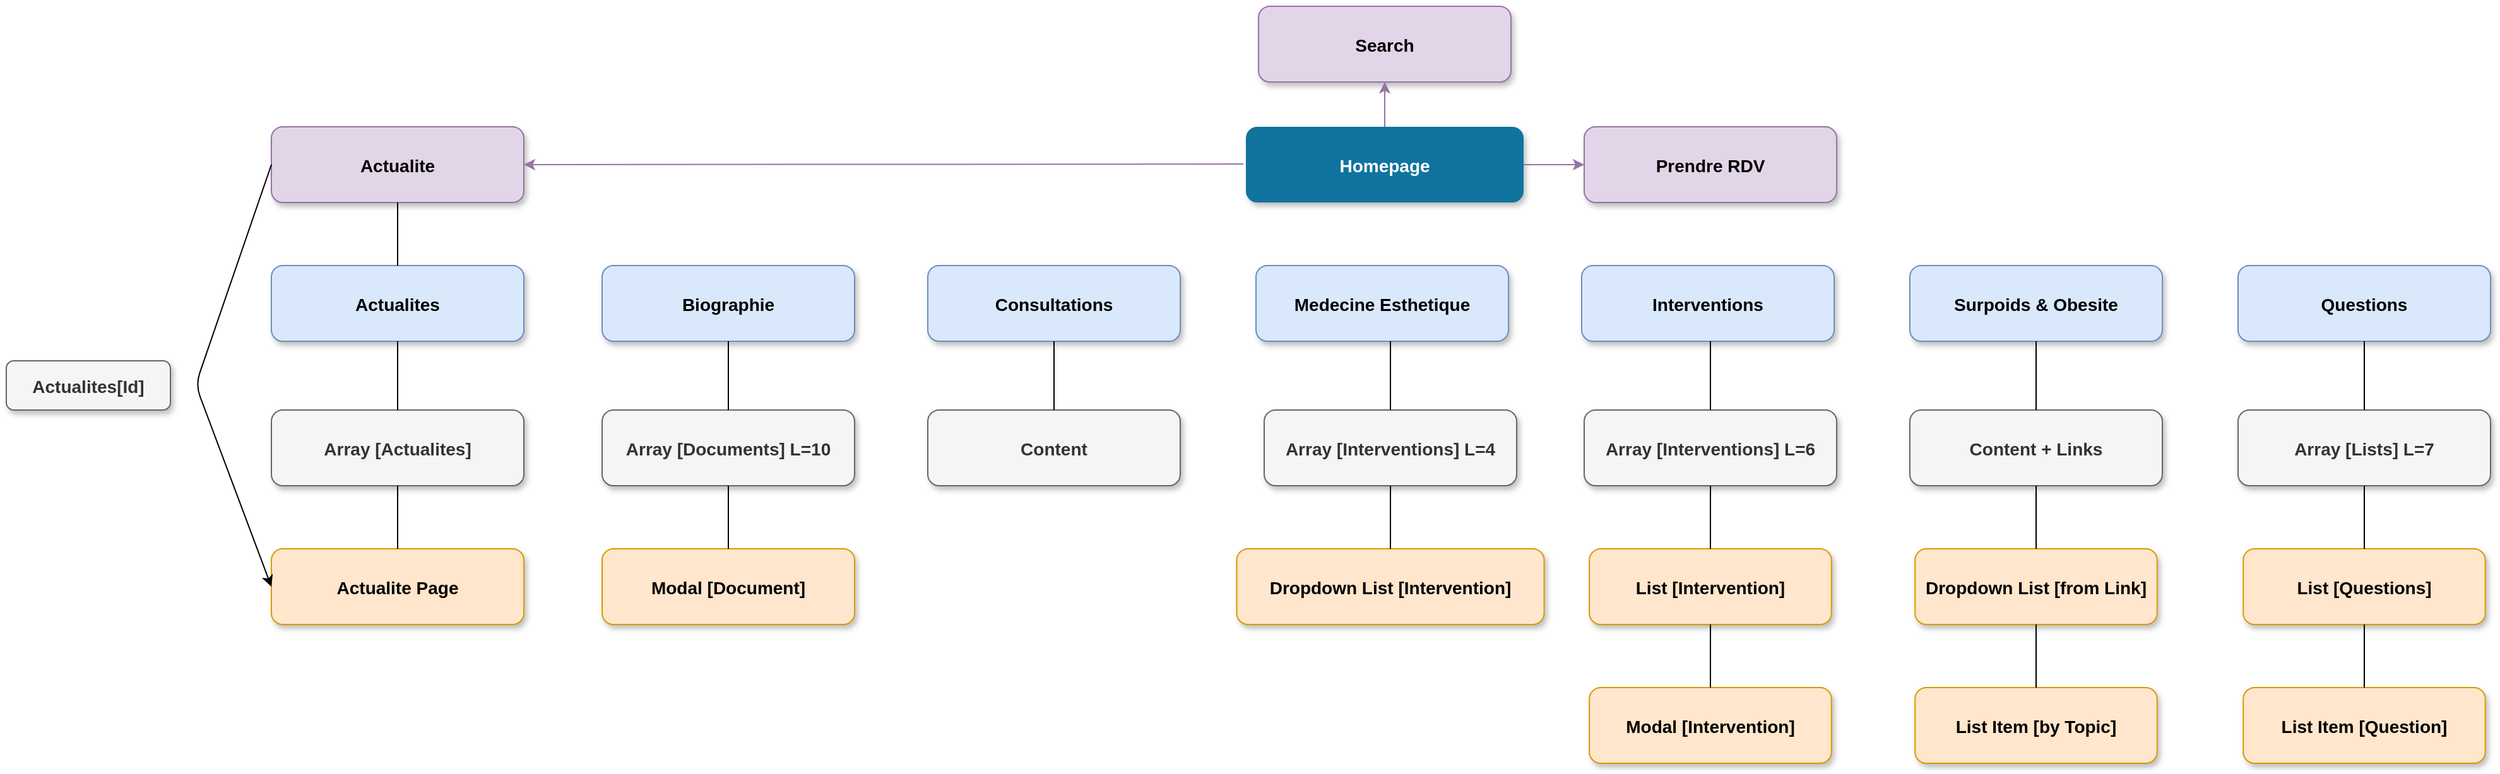 <mxfile version="13.7.7" type="github">
  <diagram name="Page-1" id="97916047-d0de-89f5-080d-49f4d83e522f">
    <mxGraphModel dx="4318.5" dy="1205" grid="1" gridSize="10" guides="1" tooltips="1" connect="1" arrows="1" fold="1" page="1" pageScale="1.5" pageWidth="1169" pageHeight="827" background="#ffffff" math="0" shadow="0">
      <root>
        <mxCell id="0" />
        <mxCell id="1" parent="0" />
        <mxCell id="3" value="Homepage" style="rounded=1;fillColor=#10739E;strokeColor=none;shadow=1;gradientColor=none;fontStyle=1;fontColor=#FFFFFF;fontSize=14;" parent="1" vertex="1">
          <mxGeometry x="662" y="345.5" width="220" height="60" as="geometry" />
        </mxCell>
        <mxCell id="4" value="Actualites" style="rounded=1;fillColor=#dae8fc;strokeColor=#6c8ebf;shadow=1;fontStyle=1;fontSize=14;" parent="1" vertex="1">
          <mxGeometry x="-110" y="455.5" width="200" height="60" as="geometry" />
        </mxCell>
        <mxCell id="5" value="Biographie" style="rounded=1;fillColor=#dae8fc;strokeColor=#6c8ebf;shadow=1;fontStyle=1;fontSize=14;" parent="1" vertex="1">
          <mxGeometry x="152" y="455.5" width="200" height="60" as="geometry" />
        </mxCell>
        <mxCell id="6" value="Consultations" style="rounded=1;fillColor=#dae8fc;strokeColor=#6c8ebf;shadow=1;fontStyle=1;fontSize=14;" parent="1" vertex="1">
          <mxGeometry x="410" y="455.5" width="200" height="60" as="geometry" />
        </mxCell>
        <mxCell id="l_ol0fPT-9OiquwSYkWa-55" value="Medecine Esthetique" style="rounded=1;fillColor=#dae8fc;strokeColor=#6c8ebf;shadow=1;fontStyle=1;fontSize=14;" vertex="1" parent="1">
          <mxGeometry x="670" y="455.5" width="200" height="60" as="geometry" />
        </mxCell>
        <mxCell id="l_ol0fPT-9OiquwSYkWa-58" value="Actualite" style="rounded=1;shadow=1;fontStyle=1;fontSize=14;fillColor=#e1d5e7;strokeColor=#9673a6;" vertex="1" parent="1">
          <mxGeometry x="-110" y="345.5" width="200" height="60" as="geometry" />
        </mxCell>
        <mxCell id="l_ol0fPT-9OiquwSYkWa-59" value="Interventions" style="rounded=1;fillColor=#dae8fc;strokeColor=#6c8ebf;shadow=1;fontStyle=1;fontSize=14;" vertex="1" parent="1">
          <mxGeometry x="928" y="455.5" width="200" height="60" as="geometry" />
        </mxCell>
        <mxCell id="l_ol0fPT-9OiquwSYkWa-60" value="Surpoids &amp; Obesite" style="rounded=1;fillColor=#dae8fc;strokeColor=#6c8ebf;shadow=1;fontStyle=1;fontSize=14;" vertex="1" parent="1">
          <mxGeometry x="1188" y="455.5" width="200" height="60" as="geometry" />
        </mxCell>
        <mxCell id="l_ol0fPT-9OiquwSYkWa-61" value="Questions" style="rounded=1;fillColor=#dae8fc;strokeColor=#6c8ebf;shadow=1;fontStyle=1;fontSize=14;" vertex="1" parent="1">
          <mxGeometry x="1448" y="455.5" width="200" height="60" as="geometry" />
        </mxCell>
        <mxCell id="l_ol0fPT-9OiquwSYkWa-62" value="Array [Actualites]" style="rounded=1;shadow=1;fontStyle=1;fontSize=14;fillColor=#f5f5f5;strokeColor=#666666;fontColor=#333333;" vertex="1" parent="1">
          <mxGeometry x="-110" y="570" width="200" height="60" as="geometry" />
        </mxCell>
        <mxCell id="l_ol0fPT-9OiquwSYkWa-63" value="Actualite Page" style="rounded=1;shadow=1;fontStyle=1;fontSize=14;fillColor=#ffe6cc;strokeColor=#d79b00;" vertex="1" parent="1">
          <mxGeometry x="-110" y="680" width="200" height="60" as="geometry" />
        </mxCell>
        <mxCell id="l_ol0fPT-9OiquwSYkWa-64" value="" style="endArrow=none;html=1;entryX=0.5;entryY=1;entryDx=0;entryDy=0;" edge="1" parent="1" source="4" target="l_ol0fPT-9OiquwSYkWa-58">
          <mxGeometry width="50" height="50" relative="1" as="geometry">
            <mxPoint x="430" y="740" as="sourcePoint" />
            <mxPoint x="480" y="690" as="targetPoint" />
          </mxGeometry>
        </mxCell>
        <mxCell id="l_ol0fPT-9OiquwSYkWa-65" value="" style="endArrow=none;html=1;entryX=0.5;entryY=1;entryDx=0;entryDy=0;exitX=0.5;exitY=0;exitDx=0;exitDy=0;" edge="1" parent="1" source="l_ol0fPT-9OiquwSYkWa-62" target="4">
          <mxGeometry width="50" height="50" relative="1" as="geometry">
            <mxPoint y="465.5" as="sourcePoint" />
            <mxPoint y="415.5" as="targetPoint" />
            <Array as="points" />
          </mxGeometry>
        </mxCell>
        <mxCell id="l_ol0fPT-9OiquwSYkWa-66" value="" style="endArrow=none;html=1;entryX=0.5;entryY=1;entryDx=0;entryDy=0;exitX=0.5;exitY=0;exitDx=0;exitDy=0;" edge="1" parent="1" source="l_ol0fPT-9OiquwSYkWa-63" target="l_ol0fPT-9OiquwSYkWa-62">
          <mxGeometry width="50" height="50" relative="1" as="geometry">
            <mxPoint x="10" y="475.5" as="sourcePoint" />
            <mxPoint x="10" y="425.5" as="targetPoint" />
          </mxGeometry>
        </mxCell>
        <mxCell id="l_ol0fPT-9OiquwSYkWa-67" value="" style="endArrow=classic;html=1;exitX=0;exitY=0.5;exitDx=0;exitDy=0;entryX=0;entryY=0.5;entryDx=0;entryDy=0;" edge="1" parent="1" source="l_ol0fPT-9OiquwSYkWa-58" target="l_ol0fPT-9OiquwSYkWa-63">
          <mxGeometry width="50" height="50" relative="1" as="geometry">
            <mxPoint x="150" y="820" as="sourcePoint" />
            <mxPoint x="370" y="690" as="targetPoint" />
            <Array as="points">
              <mxPoint x="-170" y="550" />
            </Array>
          </mxGeometry>
        </mxCell>
        <mxCell id="l_ol0fPT-9OiquwSYkWa-68" value="Actualites[Id]" style="rounded=1;shadow=1;fontStyle=1;fontSize=14;fillColor=#f5f5f5;strokeColor=#666666;fontColor=#333333;" vertex="1" parent="1">
          <mxGeometry x="-320" y="531" width="130" height="39" as="geometry" />
        </mxCell>
        <mxCell id="l_ol0fPT-9OiquwSYkWa-69" value="Array [Documents] L=10" style="rounded=1;shadow=1;fontStyle=1;fontSize=14;fillColor=#f5f5f5;strokeColor=#666666;fontColor=#333333;" vertex="1" parent="1">
          <mxGeometry x="152" y="570" width="200" height="60" as="geometry" />
        </mxCell>
        <mxCell id="l_ol0fPT-9OiquwSYkWa-70" value="Modal [Document]" style="rounded=1;shadow=1;fontStyle=1;fontSize=14;fillColor=#ffe6cc;strokeColor=#d79b00;" vertex="1" parent="1">
          <mxGeometry x="152" y="680" width="200" height="60" as="geometry" />
        </mxCell>
        <mxCell id="l_ol0fPT-9OiquwSYkWa-71" value="" style="endArrow=none;html=1;entryX=0.5;entryY=1;entryDx=0;entryDy=0;exitX=0.5;exitY=0;exitDx=0;exitDy=0;" edge="1" parent="1" source="l_ol0fPT-9OiquwSYkWa-69">
          <mxGeometry width="50" height="50" relative="1" as="geometry">
            <mxPoint x="262" y="465.5" as="sourcePoint" />
            <mxPoint x="252" y="515.5" as="targetPoint" />
            <Array as="points" />
          </mxGeometry>
        </mxCell>
        <mxCell id="l_ol0fPT-9OiquwSYkWa-72" value="" style="endArrow=none;html=1;entryX=0.5;entryY=1;entryDx=0;entryDy=0;exitX=0.5;exitY=0;exitDx=0;exitDy=0;" edge="1" parent="1" source="l_ol0fPT-9OiquwSYkWa-70" target="l_ol0fPT-9OiquwSYkWa-69">
          <mxGeometry width="50" height="50" relative="1" as="geometry">
            <mxPoint x="272" y="475.5" as="sourcePoint" />
            <mxPoint x="272" y="425.5" as="targetPoint" />
          </mxGeometry>
        </mxCell>
        <mxCell id="l_ol0fPT-9OiquwSYkWa-73" value="" style="endArrow=classic;html=1;entryX=1;entryY=0.5;entryDx=0;entryDy=0;fillColor=#e1d5e7;strokeColor=#9673a6;" edge="1" parent="1" target="l_ol0fPT-9OiquwSYkWa-58">
          <mxGeometry width="50" height="50" relative="1" as="geometry">
            <mxPoint x="660" y="375" as="sourcePoint" />
            <mxPoint x="540" y="530" as="targetPoint" />
          </mxGeometry>
        </mxCell>
        <mxCell id="l_ol0fPT-9OiquwSYkWa-74" value="Search" style="rounded=1;shadow=1;fontStyle=1;fontSize=14;fillColor=#e1d5e7;strokeColor=#9673a6;" vertex="1" parent="1">
          <mxGeometry x="672" y="250" width="200" height="60" as="geometry" />
        </mxCell>
        <mxCell id="l_ol0fPT-9OiquwSYkWa-75" value="" style="endArrow=classic;html=1;entryX=0.5;entryY=1;entryDx=0;entryDy=0;fillColor=#e1d5e7;strokeColor=#9673a6;exitX=0.5;exitY=0;exitDx=0;exitDy=0;" edge="1" parent="1" source="3" target="l_ol0fPT-9OiquwSYkWa-74">
          <mxGeometry width="50" height="50" relative="1" as="geometry">
            <mxPoint x="670" y="385" as="sourcePoint" />
            <mxPoint x="100" y="385.5" as="targetPoint" />
          </mxGeometry>
        </mxCell>
        <mxCell id="l_ol0fPT-9OiquwSYkWa-76" value="Prendre RDV" style="rounded=1;shadow=1;fontStyle=1;fontSize=14;fillColor=#e1d5e7;strokeColor=#9673a6;" vertex="1" parent="1">
          <mxGeometry x="930" y="345.5" width="200" height="60" as="geometry" />
        </mxCell>
        <mxCell id="l_ol0fPT-9OiquwSYkWa-77" value="" style="endArrow=classic;html=1;fillColor=#e1d5e7;strokeColor=#9673a6;exitX=1;exitY=0.5;exitDx=0;exitDy=0;entryX=0;entryY=0.5;entryDx=0;entryDy=0;" edge="1" parent="1" source="3" target="l_ol0fPT-9OiquwSYkWa-76">
          <mxGeometry width="50" height="50" relative="1" as="geometry">
            <mxPoint x="1110" y="350" as="sourcePoint" />
            <mxPoint x="1000" y="210" as="targetPoint" />
          </mxGeometry>
        </mxCell>
        <mxCell id="l_ol0fPT-9OiquwSYkWa-78" value="Content" style="rounded=1;shadow=1;fontStyle=1;fontSize=14;fillColor=#f5f5f5;strokeColor=#666666;fontColor=#333333;" vertex="1" parent="1">
          <mxGeometry x="410" y="570" width="200" height="60" as="geometry" />
        </mxCell>
        <mxCell id="l_ol0fPT-9OiquwSYkWa-79" value="" style="endArrow=none;html=1;entryX=0.5;entryY=1;entryDx=0;entryDy=0;exitX=0.5;exitY=0;exitDx=0;exitDy=0;" edge="1" parent="1" source="l_ol0fPT-9OiquwSYkWa-78">
          <mxGeometry width="50" height="50" relative="1" as="geometry">
            <mxPoint x="520" y="465.5" as="sourcePoint" />
            <mxPoint x="510" y="515.5" as="targetPoint" />
            <Array as="points" />
          </mxGeometry>
        </mxCell>
        <mxCell id="l_ol0fPT-9OiquwSYkWa-80" value="Array [Interventions] L=4" style="rounded=1;shadow=1;fontStyle=1;fontSize=14;fillColor=#f5f5f5;strokeColor=#666666;fontColor=#333333;" vertex="1" parent="1">
          <mxGeometry x="676.5" y="570" width="200" height="60" as="geometry" />
        </mxCell>
        <mxCell id="l_ol0fPT-9OiquwSYkWa-81" value="" style="endArrow=none;html=1;entryX=0.5;entryY=1;entryDx=0;entryDy=0;exitX=0.5;exitY=0;exitDx=0;exitDy=0;" edge="1" parent="1" source="l_ol0fPT-9OiquwSYkWa-80">
          <mxGeometry width="50" height="50" relative="1" as="geometry">
            <mxPoint x="786.5" y="465.5" as="sourcePoint" />
            <mxPoint x="776.5" y="515.5" as="targetPoint" />
            <Array as="points" />
          </mxGeometry>
        </mxCell>
        <mxCell id="l_ol0fPT-9OiquwSYkWa-82" value="Dropdown List [Intervention]" style="rounded=1;shadow=1;fontStyle=1;fontSize=14;fillColor=#ffe6cc;strokeColor=#d79b00;" vertex="1" parent="1">
          <mxGeometry x="654.75" y="680" width="243.5" height="60" as="geometry" />
        </mxCell>
        <mxCell id="l_ol0fPT-9OiquwSYkWa-83" value="" style="endArrow=none;html=1;entryX=0.5;entryY=1;entryDx=0;entryDy=0;exitX=0.5;exitY=0;exitDx=0;exitDy=0;" edge="1" parent="1" source="l_ol0fPT-9OiquwSYkWa-82">
          <mxGeometry width="50" height="50" relative="1" as="geometry">
            <mxPoint x="796.5" y="475.5" as="sourcePoint" />
            <mxPoint x="776.5" y="630" as="targetPoint" />
          </mxGeometry>
        </mxCell>
        <mxCell id="l_ol0fPT-9OiquwSYkWa-84" value="Array [Interventions] L=6" style="rounded=1;shadow=1;fontStyle=1;fontSize=14;fillColor=#f5f5f5;strokeColor=#666666;fontColor=#333333;" vertex="1" parent="1">
          <mxGeometry x="930" y="570" width="200" height="60" as="geometry" />
        </mxCell>
        <mxCell id="l_ol0fPT-9OiquwSYkWa-85" value="" style="endArrow=none;html=1;entryX=0.5;entryY=1;entryDx=0;entryDy=0;exitX=0.5;exitY=0;exitDx=0;exitDy=0;" edge="1" parent="1" source="l_ol0fPT-9OiquwSYkWa-84">
          <mxGeometry width="50" height="50" relative="1" as="geometry">
            <mxPoint x="1040" y="465.5" as="sourcePoint" />
            <mxPoint x="1030" y="515.5" as="targetPoint" />
            <Array as="points" />
          </mxGeometry>
        </mxCell>
        <mxCell id="l_ol0fPT-9OiquwSYkWa-86" value="List [Intervention]" style="rounded=1;shadow=1;fontStyle=1;fontSize=14;fillColor=#ffe6cc;strokeColor=#d79b00;" vertex="1" parent="1">
          <mxGeometry x="934.12" y="680" width="191.75" height="60" as="geometry" />
        </mxCell>
        <mxCell id="l_ol0fPT-9OiquwSYkWa-87" value="" style="endArrow=none;html=1;entryX=0.5;entryY=1;entryDx=0;entryDy=0;exitX=0.5;exitY=0;exitDx=0;exitDy=0;" edge="1" parent="1" source="l_ol0fPT-9OiquwSYkWa-86">
          <mxGeometry width="50" height="50" relative="1" as="geometry">
            <mxPoint x="1050" y="475.5" as="sourcePoint" />
            <mxPoint x="1030" y="630" as="targetPoint" />
          </mxGeometry>
        </mxCell>
        <mxCell id="l_ol0fPT-9OiquwSYkWa-88" value="Modal [Intervention]" style="rounded=1;shadow=1;fontStyle=1;fontSize=14;fillColor=#ffe6cc;strokeColor=#d79b00;" vertex="1" parent="1">
          <mxGeometry x="934.12" y="790" width="191.75" height="60" as="geometry" />
        </mxCell>
        <mxCell id="l_ol0fPT-9OiquwSYkWa-89" value="" style="endArrow=none;html=1;entryX=0.5;entryY=1;entryDx=0;entryDy=0;exitX=0.5;exitY=0;exitDx=0;exitDy=0;" edge="1" parent="1" source="l_ol0fPT-9OiquwSYkWa-88">
          <mxGeometry width="50" height="50" relative="1" as="geometry">
            <mxPoint x="1050" y="585.5" as="sourcePoint" />
            <mxPoint x="1030" y="740" as="targetPoint" />
          </mxGeometry>
        </mxCell>
        <mxCell id="l_ol0fPT-9OiquwSYkWa-90" value="Content + Links" style="rounded=1;shadow=1;fontStyle=1;fontSize=14;fillColor=#f5f5f5;strokeColor=#666666;fontColor=#333333;" vertex="1" parent="1">
          <mxGeometry x="1188" y="570" width="200" height="60" as="geometry" />
        </mxCell>
        <mxCell id="l_ol0fPT-9OiquwSYkWa-91" value="" style="endArrow=none;html=1;entryX=0.5;entryY=1;entryDx=0;entryDy=0;exitX=0.5;exitY=0;exitDx=0;exitDy=0;" edge="1" parent="1" source="l_ol0fPT-9OiquwSYkWa-90">
          <mxGeometry width="50" height="50" relative="1" as="geometry">
            <mxPoint x="1298" y="465.5" as="sourcePoint" />
            <mxPoint x="1288" y="515.5" as="targetPoint" />
            <Array as="points" />
          </mxGeometry>
        </mxCell>
        <mxCell id="l_ol0fPT-9OiquwSYkWa-92" value="Dropdown List [from Link]" style="rounded=1;shadow=1;fontStyle=1;fontSize=14;fillColor=#ffe6cc;strokeColor=#d79b00;" vertex="1" parent="1">
          <mxGeometry x="1192.12" y="680" width="191.75" height="60" as="geometry" />
        </mxCell>
        <mxCell id="l_ol0fPT-9OiquwSYkWa-93" value="" style="endArrow=none;html=1;entryX=0.5;entryY=1;entryDx=0;entryDy=0;exitX=0.5;exitY=0;exitDx=0;exitDy=0;" edge="1" parent="1" source="l_ol0fPT-9OiquwSYkWa-92">
          <mxGeometry width="50" height="50" relative="1" as="geometry">
            <mxPoint x="1308" y="475.5" as="sourcePoint" />
            <mxPoint x="1288" y="630" as="targetPoint" />
          </mxGeometry>
        </mxCell>
        <mxCell id="l_ol0fPT-9OiquwSYkWa-94" value="List Item [by Topic]" style="rounded=1;shadow=1;fontStyle=1;fontSize=14;fillColor=#ffe6cc;strokeColor=#d79b00;" vertex="1" parent="1">
          <mxGeometry x="1192.12" y="790" width="191.75" height="60" as="geometry" />
        </mxCell>
        <mxCell id="l_ol0fPT-9OiquwSYkWa-95" value="" style="endArrow=none;html=1;entryX=0.5;entryY=1;entryDx=0;entryDy=0;exitX=0.5;exitY=0;exitDx=0;exitDy=0;" edge="1" parent="1" source="l_ol0fPT-9OiquwSYkWa-94">
          <mxGeometry width="50" height="50" relative="1" as="geometry">
            <mxPoint x="1308" y="585.5" as="sourcePoint" />
            <mxPoint x="1288" y="740" as="targetPoint" />
          </mxGeometry>
        </mxCell>
        <mxCell id="l_ol0fPT-9OiquwSYkWa-96" value="Array [Lists] L=7" style="rounded=1;shadow=1;fontStyle=1;fontSize=14;fillColor=#f5f5f5;strokeColor=#666666;fontColor=#333333;" vertex="1" parent="1">
          <mxGeometry x="1448" y="570" width="200" height="60" as="geometry" />
        </mxCell>
        <mxCell id="l_ol0fPT-9OiquwSYkWa-97" value="" style="endArrow=none;html=1;entryX=0.5;entryY=1;entryDx=0;entryDy=0;exitX=0.5;exitY=0;exitDx=0;exitDy=0;" edge="1" parent="1" source="l_ol0fPT-9OiquwSYkWa-96">
          <mxGeometry width="50" height="50" relative="1" as="geometry">
            <mxPoint x="1558" y="465.5" as="sourcePoint" />
            <mxPoint x="1548" y="515.5" as="targetPoint" />
            <Array as="points" />
          </mxGeometry>
        </mxCell>
        <mxCell id="l_ol0fPT-9OiquwSYkWa-98" value="List [Questions]" style="rounded=1;shadow=1;fontStyle=1;fontSize=14;fillColor=#ffe6cc;strokeColor=#d79b00;" vertex="1" parent="1">
          <mxGeometry x="1452.12" y="680" width="191.75" height="60" as="geometry" />
        </mxCell>
        <mxCell id="l_ol0fPT-9OiquwSYkWa-99" value="" style="endArrow=none;html=1;entryX=0.5;entryY=1;entryDx=0;entryDy=0;exitX=0.5;exitY=0;exitDx=0;exitDy=0;" edge="1" parent="1" source="l_ol0fPT-9OiquwSYkWa-98">
          <mxGeometry width="50" height="50" relative="1" as="geometry">
            <mxPoint x="1568" y="475.5" as="sourcePoint" />
            <mxPoint x="1548" y="630" as="targetPoint" />
          </mxGeometry>
        </mxCell>
        <mxCell id="l_ol0fPT-9OiquwSYkWa-100" value="List Item [Question]" style="rounded=1;shadow=1;fontStyle=1;fontSize=14;fillColor=#ffe6cc;strokeColor=#d79b00;" vertex="1" parent="1">
          <mxGeometry x="1452.12" y="790" width="191.75" height="60" as="geometry" />
        </mxCell>
        <mxCell id="l_ol0fPT-9OiquwSYkWa-101" value="" style="endArrow=none;html=1;entryX=0.5;entryY=1;entryDx=0;entryDy=0;exitX=0.5;exitY=0;exitDx=0;exitDy=0;" edge="1" parent="1" source="l_ol0fPT-9OiquwSYkWa-100">
          <mxGeometry width="50" height="50" relative="1" as="geometry">
            <mxPoint x="1568" y="585.5" as="sourcePoint" />
            <mxPoint x="1548" y="740" as="targetPoint" />
          </mxGeometry>
        </mxCell>
      </root>
    </mxGraphModel>
  </diagram>
</mxfile>
